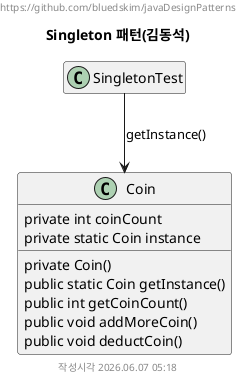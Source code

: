 @startuml Singleton 패턴(김동석)

hide empty members
hide empty methods

title Singleton 패턴(김동석)
header https://github.com/bluedskim/javaDesignPatterns
footer 작성시각 %date("yyyy.MM.dd' 'HH:mm")

class Coin {
	private int coinCount
	private static Coin instance
	private Coin()
	public static Coin getInstance()
	public int getCoinCount()
	public void addMoreCoin()
	public void deductCoin()
}

SingletonTest --> Coin : getInstance()
@enduml